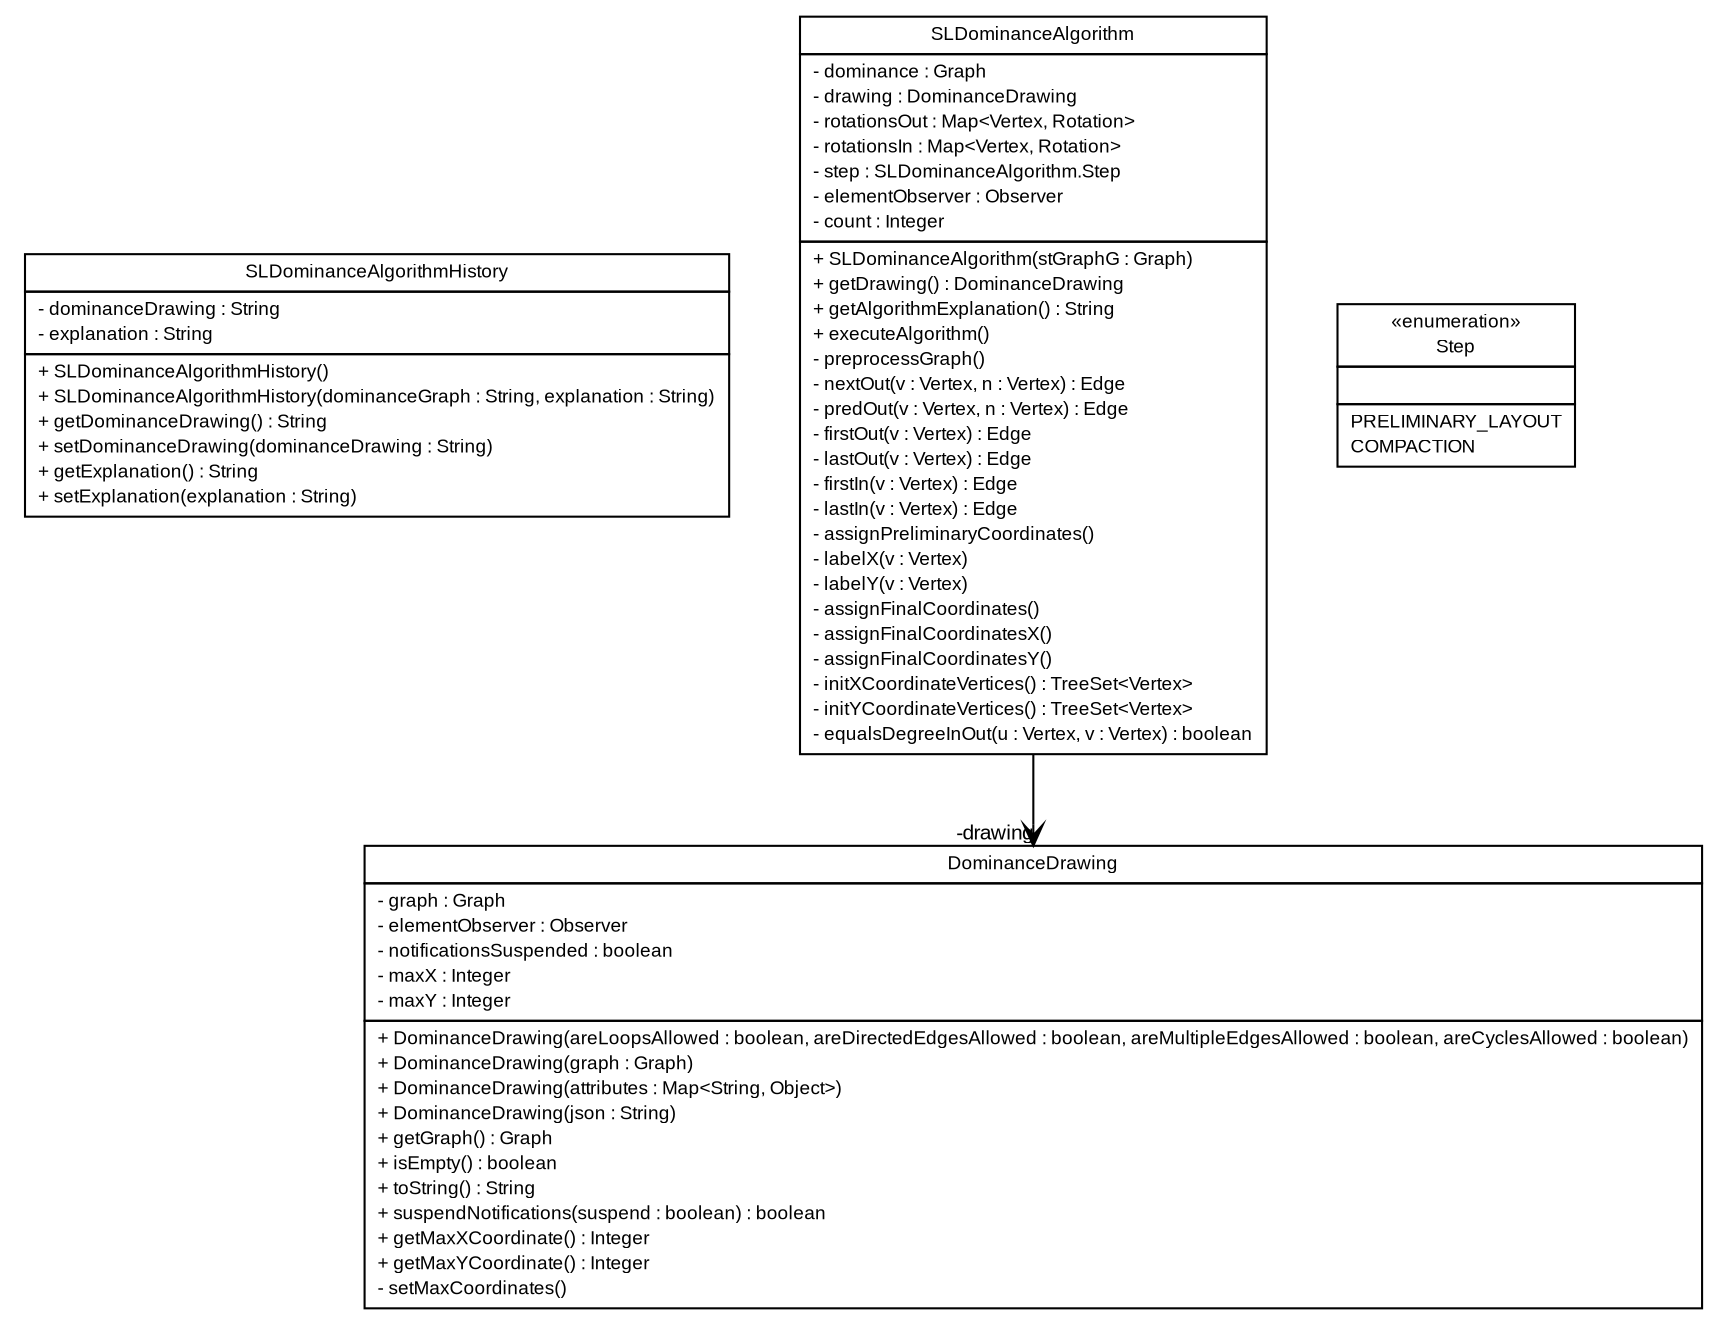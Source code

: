 #!/usr/local/bin/dot
#
# Class diagram 
# Generated by UMLGraph version R5_6 (http://www.umlgraph.org/)
#

digraph G {
	edge [fontname="arial",fontsize=10,labelfontname="arial",labelfontsize=10];
	node [fontname="arial",fontsize=10,shape=plaintext];
	nodesep=0.25;
	ranksep=0.5;
	// pfc.models.algorithms.sldominance.SLDominanceAlgorithmHistory
	c1805 [label=<<table title="pfc.models.algorithms.sldominance.SLDominanceAlgorithmHistory" border="0" cellborder="1" cellspacing="0" cellpadding="2" port="p" href="./SLDominanceAlgorithmHistory.html">
		<tr><td><table border="0" cellspacing="0" cellpadding="1">
<tr><td align="center" balign="center"> SLDominanceAlgorithmHistory </td></tr>
		</table></td></tr>
		<tr><td><table border="0" cellspacing="0" cellpadding="1">
<tr><td align="left" balign="left"> - dominanceDrawing : String </td></tr>
<tr><td align="left" balign="left"> - explanation : String </td></tr>
		</table></td></tr>
		<tr><td><table border="0" cellspacing="0" cellpadding="1">
<tr><td align="left" balign="left"> + SLDominanceAlgorithmHistory() </td></tr>
<tr><td align="left" balign="left"> + SLDominanceAlgorithmHistory(dominanceGraph : String, explanation : String) </td></tr>
<tr><td align="left" balign="left"> + getDominanceDrawing() : String </td></tr>
<tr><td align="left" balign="left"> + setDominanceDrawing(dominanceDrawing : String) </td></tr>
<tr><td align="left" balign="left"> + getExplanation() : String </td></tr>
<tr><td align="left" balign="left"> + setExplanation(explanation : String) </td></tr>
		</table></td></tr>
		</table>>, URL="./SLDominanceAlgorithmHistory.html", fontname="arial", fontcolor="black", fontsize=9.0];
	// pfc.models.algorithms.sldominance.SLDominanceAlgorithm
	c1806 [label=<<table title="pfc.models.algorithms.sldominance.SLDominanceAlgorithm" border="0" cellborder="1" cellspacing="0" cellpadding="2" port="p" href="./SLDominanceAlgorithm.html">
		<tr><td><table border="0" cellspacing="0" cellpadding="1">
<tr><td align="center" balign="center"> SLDominanceAlgorithm </td></tr>
		</table></td></tr>
		<tr><td><table border="0" cellspacing="0" cellpadding="1">
<tr><td align="left" balign="left"> - dominance : Graph </td></tr>
<tr><td align="left" balign="left"> - drawing : DominanceDrawing </td></tr>
<tr><td align="left" balign="left"> - rotationsOut : Map&lt;Vertex, Rotation&gt; </td></tr>
<tr><td align="left" balign="left"> - rotationsIn : Map&lt;Vertex, Rotation&gt; </td></tr>
<tr><td align="left" balign="left"> - step : SLDominanceAlgorithm.Step </td></tr>
<tr><td align="left" balign="left"> - elementObserver : Observer </td></tr>
<tr><td align="left" balign="left"> - count : Integer </td></tr>
		</table></td></tr>
		<tr><td><table border="0" cellspacing="0" cellpadding="1">
<tr><td align="left" balign="left"> + SLDominanceAlgorithm(stGraphG : Graph) </td></tr>
<tr><td align="left" balign="left"> + getDrawing() : DominanceDrawing </td></tr>
<tr><td align="left" balign="left"> + getAlgorithmExplanation() : String </td></tr>
<tr><td align="left" balign="left"> + executeAlgorithm() </td></tr>
<tr><td align="left" balign="left"> - preprocessGraph() </td></tr>
<tr><td align="left" balign="left"> - nextOut(v : Vertex, n : Vertex) : Edge </td></tr>
<tr><td align="left" balign="left"> - predOut(v : Vertex, n : Vertex) : Edge </td></tr>
<tr><td align="left" balign="left"> - firstOut(v : Vertex) : Edge </td></tr>
<tr><td align="left" balign="left"> - lastOut(v : Vertex) : Edge </td></tr>
<tr><td align="left" balign="left"> - firstIn(v : Vertex) : Edge </td></tr>
<tr><td align="left" balign="left"> - lastIn(v : Vertex) : Edge </td></tr>
<tr><td align="left" balign="left"> - assignPreliminaryCoordinates() </td></tr>
<tr><td align="left" balign="left"> - labelX(v : Vertex) </td></tr>
<tr><td align="left" balign="left"> - labelY(v : Vertex) </td></tr>
<tr><td align="left" balign="left"> - assignFinalCoordinates() </td></tr>
<tr><td align="left" balign="left"> - assignFinalCoordinatesX() </td></tr>
<tr><td align="left" balign="left"> - assignFinalCoordinatesY() </td></tr>
<tr><td align="left" balign="left"> - initXCoordinateVertices() : TreeSet&lt;Vertex&gt; </td></tr>
<tr><td align="left" balign="left"> - initYCoordinateVertices() : TreeSet&lt;Vertex&gt; </td></tr>
<tr><td align="left" balign="left"> - equalsDegreeInOut(u : Vertex, v : Vertex) : boolean </td></tr>
		</table></td></tr>
		</table>>, URL="./SLDominanceAlgorithm.html", fontname="arial", fontcolor="black", fontsize=9.0];
	// pfc.models.algorithms.sldominance.SLDominanceAlgorithm.Step
	c1807 [label=<<table title="pfc.models.algorithms.sldominance.SLDominanceAlgorithm.Step" border="0" cellborder="1" cellspacing="0" cellpadding="2" port="p" href="./SLDominanceAlgorithm.Step.html">
		<tr><td><table border="0" cellspacing="0" cellpadding="1">
<tr><td align="center" balign="center"> &#171;enumeration&#187; </td></tr>
<tr><td align="center" balign="center"> Step </td></tr>
		</table></td></tr>
		<tr><td><table border="0" cellspacing="0" cellpadding="1">
<tr><td align="left" balign="left">  </td></tr>
		</table></td></tr>
		<tr><td><table border="0" cellspacing="0" cellpadding="1">
<tr><td align="left" balign="left"> PRELIMINARY_LAYOUT </td></tr>
<tr><td align="left" balign="left"> COMPACTION </td></tr>
		</table></td></tr>
		</table>>, URL="./SLDominanceAlgorithm.Step.html", fontname="arial", fontcolor="black", fontsize=9.0];
	// pfc.models.algorithms.sldominance.DominanceDrawing
	c1808 [label=<<table title="pfc.models.algorithms.sldominance.DominanceDrawing" border="0" cellborder="1" cellspacing="0" cellpadding="2" port="p" href="./DominanceDrawing.html">
		<tr><td><table border="0" cellspacing="0" cellpadding="1">
<tr><td align="center" balign="center"> DominanceDrawing </td></tr>
		</table></td></tr>
		<tr><td><table border="0" cellspacing="0" cellpadding="1">
<tr><td align="left" balign="left"> - graph : Graph </td></tr>
<tr><td align="left" balign="left"> - elementObserver : Observer </td></tr>
<tr><td align="left" balign="left"> - notificationsSuspended : boolean </td></tr>
<tr><td align="left" balign="left"> - maxX : Integer </td></tr>
<tr><td align="left" balign="left"> - maxY : Integer </td></tr>
		</table></td></tr>
		<tr><td><table border="0" cellspacing="0" cellpadding="1">
<tr><td align="left" balign="left"> + DominanceDrawing(areLoopsAllowed : boolean, areDirectedEdgesAllowed : boolean, areMultipleEdgesAllowed : boolean, areCyclesAllowed : boolean) </td></tr>
<tr><td align="left" balign="left"> + DominanceDrawing(graph : Graph) </td></tr>
<tr><td align="left" balign="left"> + DominanceDrawing(attributes : Map&lt;String, Object&gt;) </td></tr>
<tr><td align="left" balign="left"> + DominanceDrawing(json : String) </td></tr>
<tr><td align="left" balign="left"> + getGraph() : Graph </td></tr>
<tr><td align="left" balign="left"> + isEmpty() : boolean </td></tr>
<tr><td align="left" balign="left"> + toString() : String </td></tr>
<tr><td align="left" balign="left"> + suspendNotifications(suspend : boolean) : boolean </td></tr>
<tr><td align="left" balign="left"> + getMaxXCoordinate() : Integer </td></tr>
<tr><td align="left" balign="left"> + getMaxYCoordinate() : Integer </td></tr>
<tr><td align="left" balign="left"> - setMaxCoordinates() </td></tr>
		</table></td></tr>
		</table>>, URL="./DominanceDrawing.html", fontname="arial", fontcolor="black", fontsize=9.0];
	// pfc.models.algorithms.sldominance.SLDominanceAlgorithm NAVASSOC pfc.models.algorithms.sldominance.DominanceDrawing
	c1806:p -> c1808:p [taillabel="", label="", headlabel="-drawing", fontname="arial", fontcolor="black", fontsize=10.0, color="black", arrowhead=open];
}

